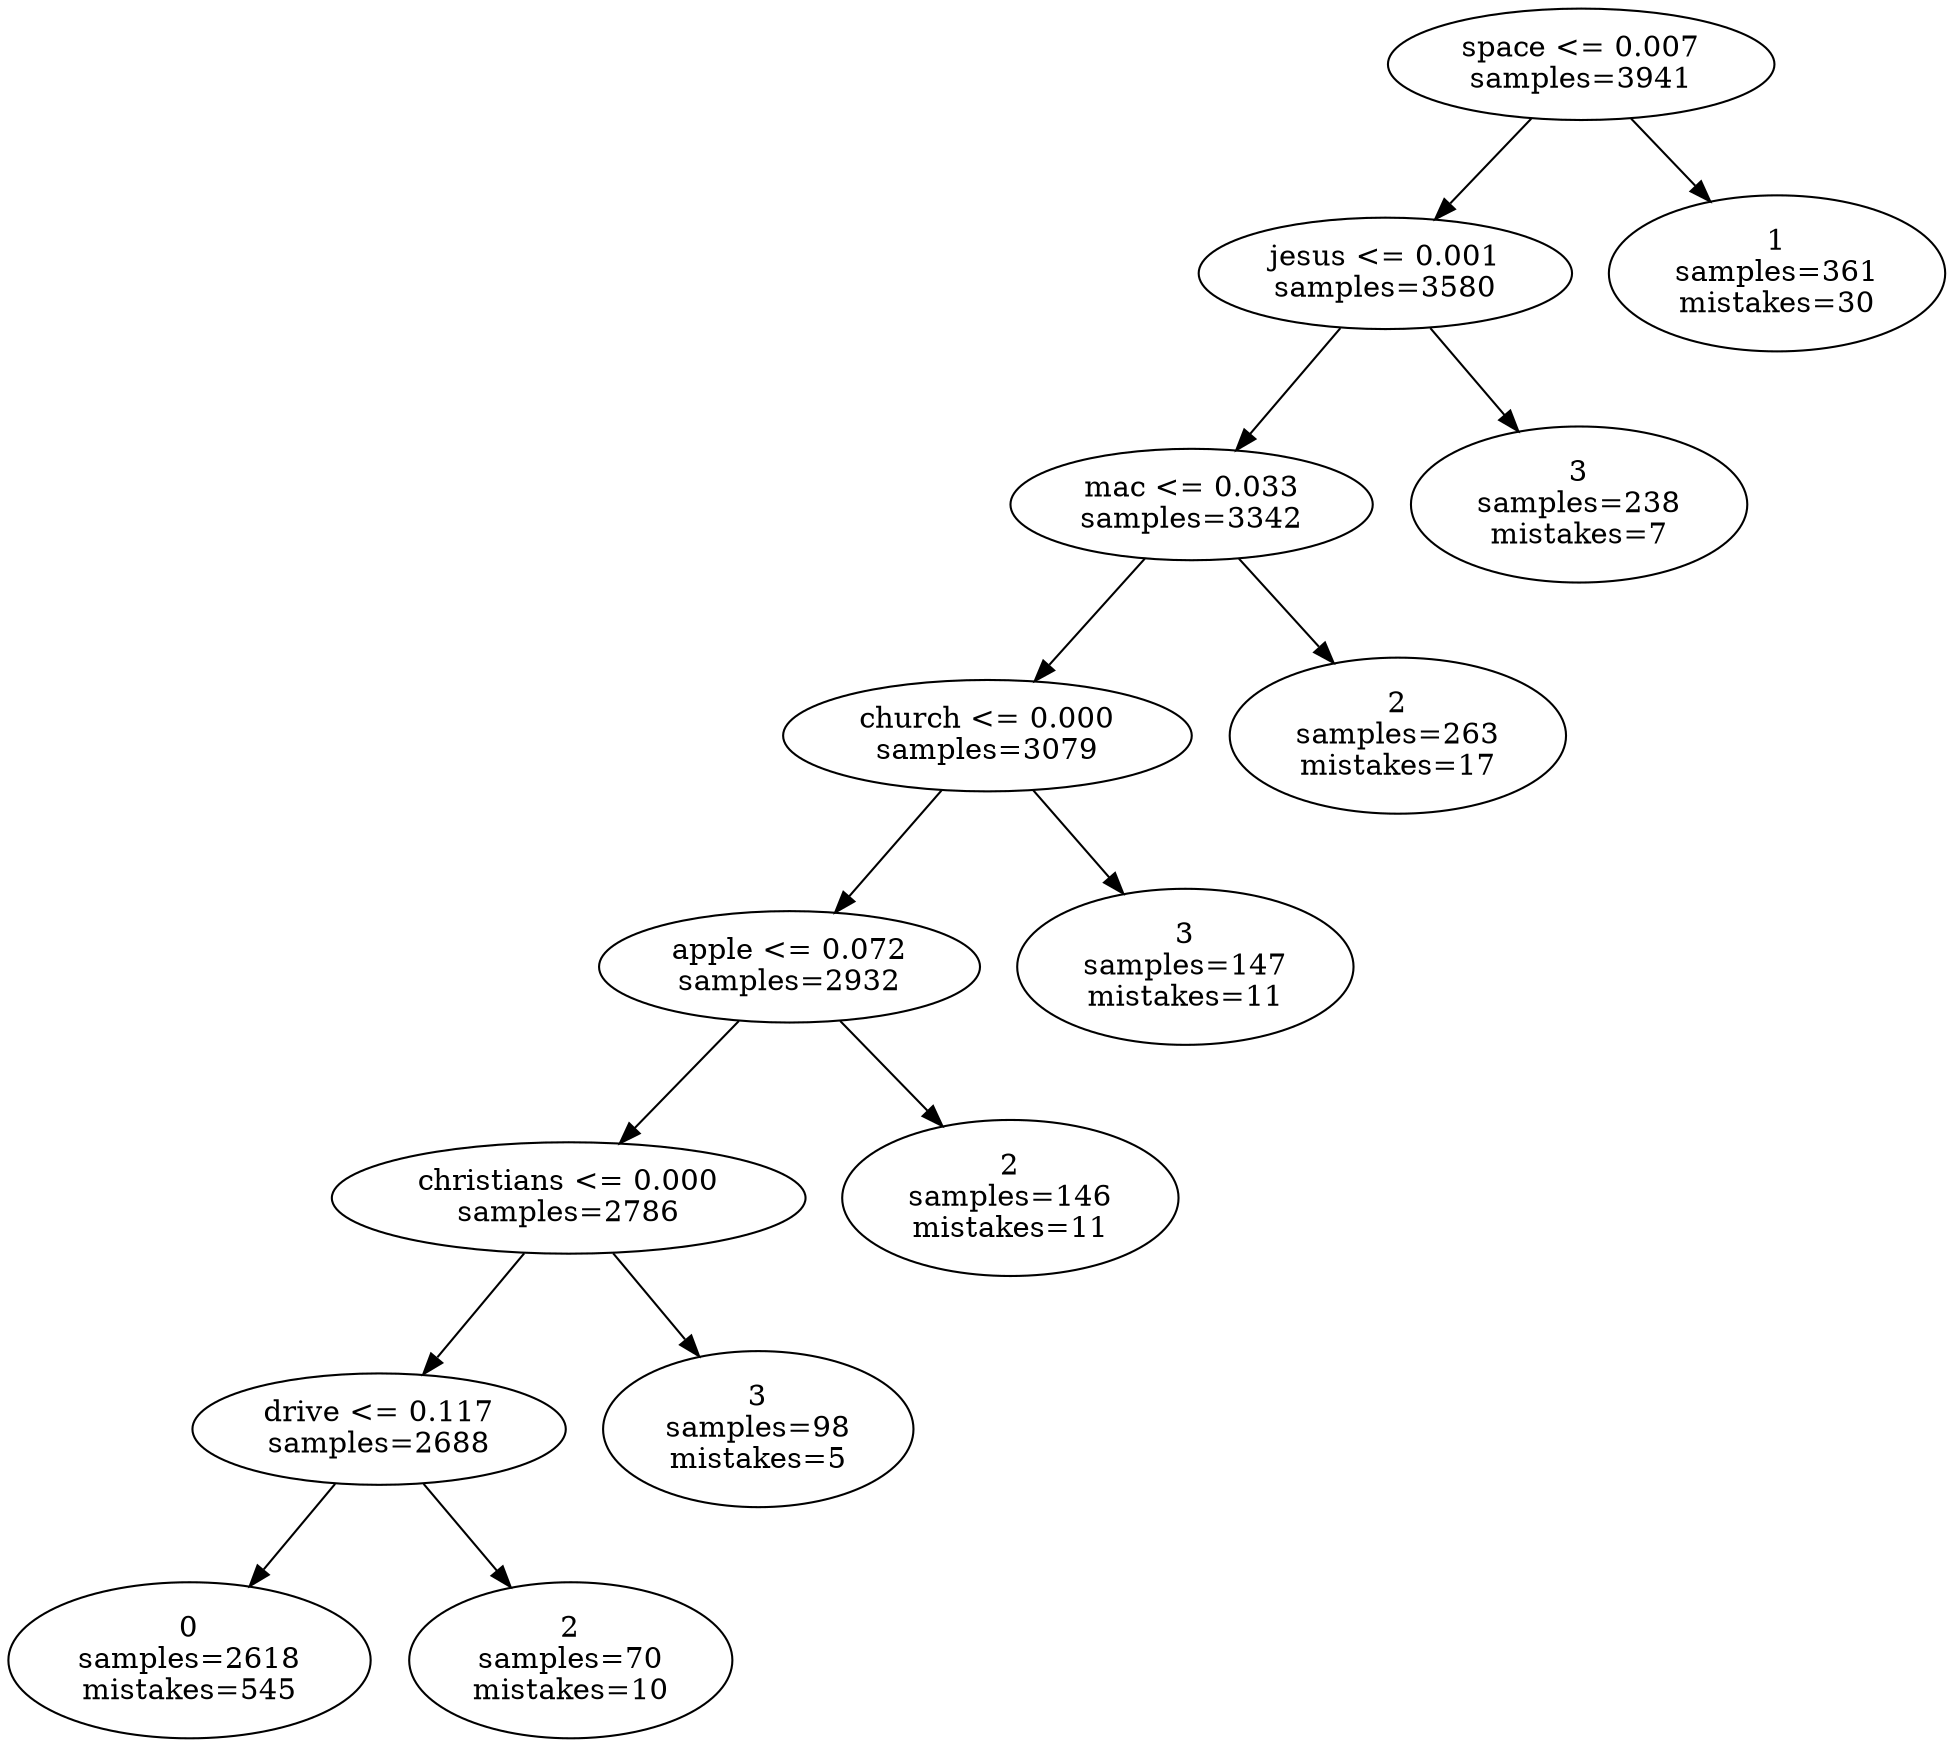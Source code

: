 digraph ClusteringTree {
n_0 [label="space <= 0.007
samples=\3941"];
n_1 [label="jesus <= 0.001
samples=\3580"];
n_2 [label="1
samples=\361
mistakes=\30"];
n_3 [label="mac <= 0.033
samples=\3342"];
n_4 [label="3
samples=\238
mistakes=\7"];
n_5 [label="church <= 0.000
samples=\3079"];
n_6 [label="2
samples=\263
mistakes=\17"];
n_7 [label="apple <= 0.072
samples=\2932"];
n_8 [label="3
samples=\147
mistakes=\11"];
n_9 [label="christians <= 0.000
samples=\2786"];
n_10 [label="2
samples=\146
mistakes=\11"];
n_11 [label="drive <= 0.117
samples=\2688"];
n_12 [label="3
samples=\98
mistakes=\5"];
n_13 [label="0
samples=\2618
mistakes=\545"];
n_14 [label="2
samples=\70
mistakes=\10"];
n_0 -> n_1;
n_0 -> n_2;
n_1 -> n_3;
n_1 -> n_4;
n_3 -> n_5;
n_3 -> n_6;
n_5 -> n_7;
n_5 -> n_8;
n_7 -> n_9;
n_7 -> n_10;
n_9 -> n_11;
n_9 -> n_12;
n_11 -> n_13;
n_11 -> n_14;
}
